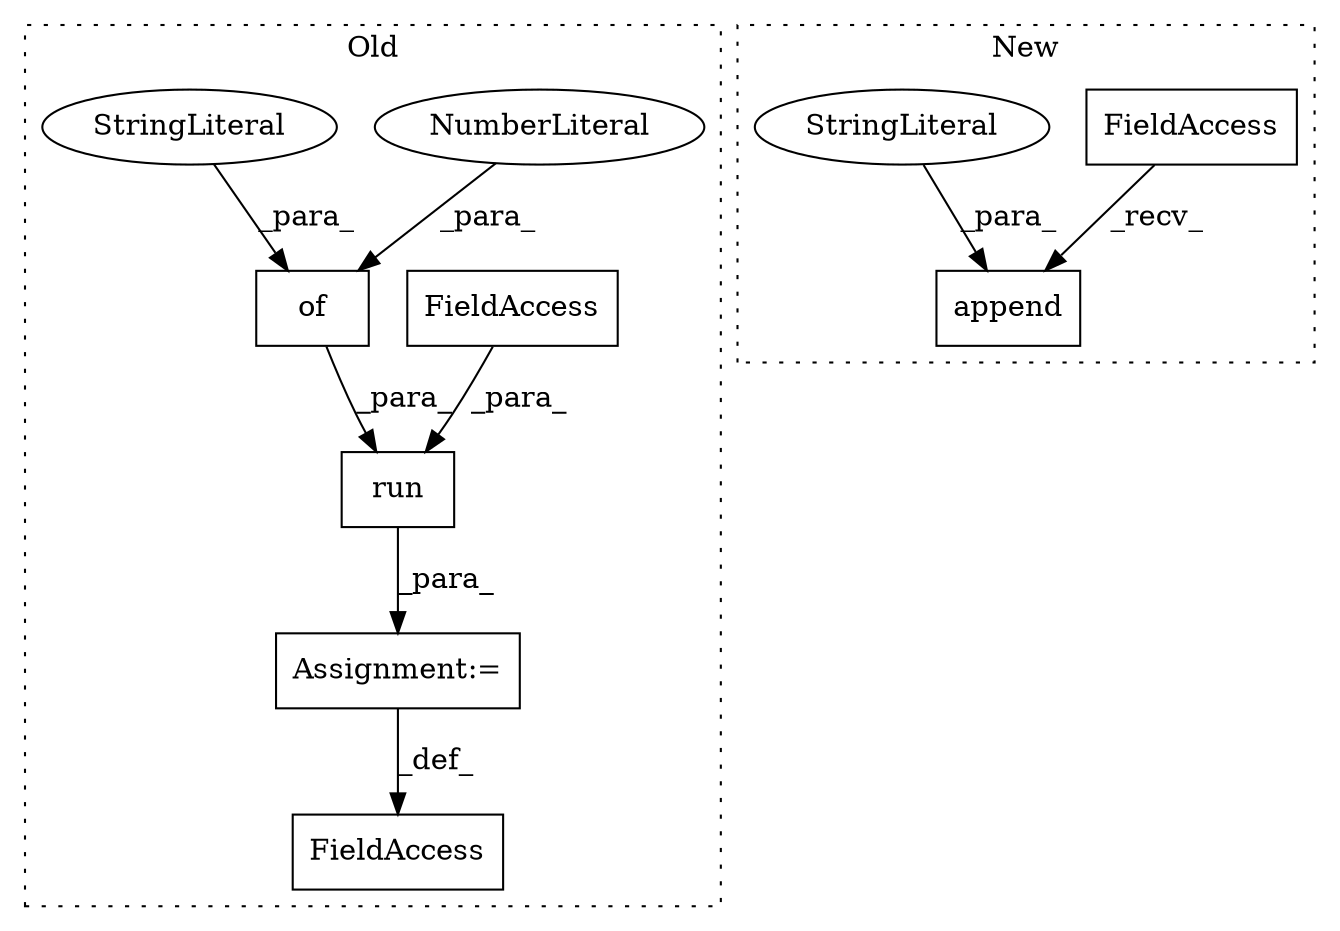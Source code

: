 digraph G {
subgraph cluster0 {
1 [label="run" a="32" s="5409,5448" l="4,1" shape="box"];
3 [label="FieldAccess" a="22" s="5413" l="8" shape="box"];
4 [label="of" a="32" s="5426,5447" l="3,1" shape="box"];
6 [label="NumberLiteral" a="34" s="5446" l="1" shape="ellipse"];
8 [label="StringLiteral" a="45" s="5429" l="16" shape="ellipse"];
9 [label="FieldAccess" a="22" s="5400" l="3" shape="box"];
10 [label="Assignment:=" a="7" s="5403" l="1" shape="box"];
label = "Old";
style="dotted";
}
subgraph cluster1 {
2 [label="append" a="32" s="5421,5441" l="7,1" shape="box"];
5 [label="FieldAccess" a="22" s="5412" l="3" shape="box"];
7 [label="StringLiteral" a="45" s="5428" l="13" shape="ellipse"];
label = "New";
style="dotted";
}
1 -> 10 [label="_para_"];
3 -> 1 [label="_para_"];
4 -> 1 [label="_para_"];
5 -> 2 [label="_recv_"];
6 -> 4 [label="_para_"];
7 -> 2 [label="_para_"];
8 -> 4 [label="_para_"];
10 -> 9 [label="_def_"];
}
